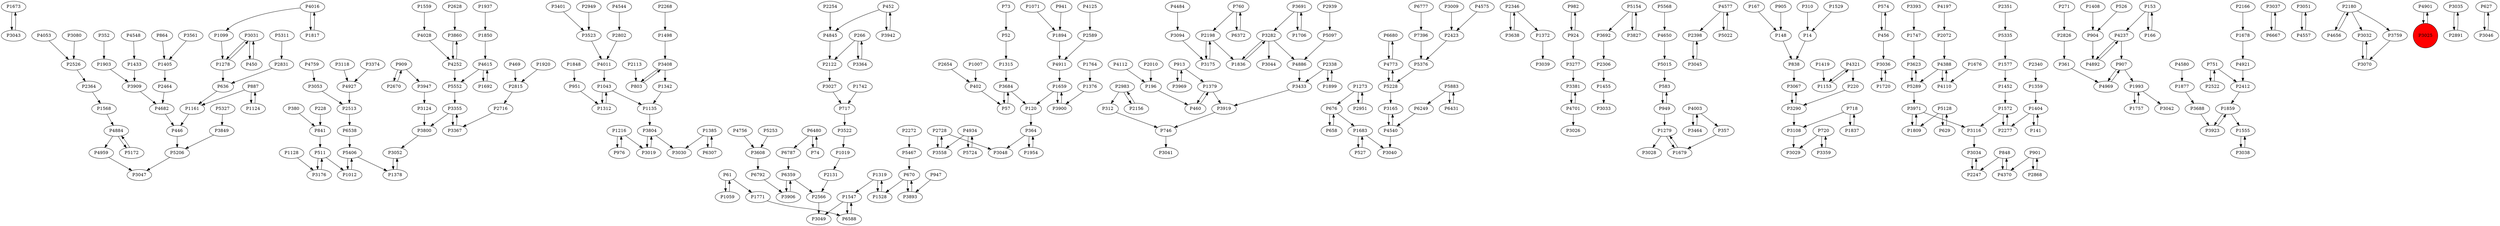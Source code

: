 digraph {
	P1673 -> P3043
	P3031 -> P1278
	P3860 -> P4252
	P1498 -> P3408
	P1319 -> P1547
	P3909 -> P4682
	P2728 -> P3558
	P2983 -> P312
	P1315 -> P3684
	P760 -> P2198
	P1850 -> P4615
	P6680 -> P4773
	P2346 -> P3638
	P982 -> P924
	P3692 -> P2306
	P3282 -> P3044
	P4575 -> P2423
	P5568 -> P4650
	P4577 -> P2398
	P4615 -> P5552
	P1007 -> P402
	P167 -> P148
	P574 -> P456
	P1747 -> P3623
	P3691 -> P3282
	P1848 -> P951
	P3464 -> P4003
	P1216 -> P3019
	P3282 -> P1836
	P4197 -> P2072
	P14 -> P838
	P4884 -> P4959
	P4053 -> P2526
	P6307 -> P1385
	P6372 -> P760
	P1019 -> P2131
	P266 -> P3364
	P5128 -> P1809
	P3900 -> P1659
	P1379 -> P3919
	P905 -> P148
	P3408 -> P1342
	P5289 -> P3623
	P4701 -> P3026
	P364 -> P1954
	P5376 -> P5228
	P2254 -> P4845
	P947 -> P3893
	P841 -> P511
	P1993 -> P1757
	P1216 -> P976
	P3401 -> P3523
	P670 -> P1528
	P3036 -> P1720
	P4237 -> P4892
	P3290 -> P3108
	P1404 -> P141
	P1692 -> P4615
	P1678 -> P4921
	P1937 -> P1850
	P3282 -> P4886
	P1547 -> P6588
	P1278 -> P636
	P1877 -> P3688
	P6431 -> P5883
	P141 -> P1404
	P4125 -> P2589
	P2939 -> P5097
	P446 -> P5206
	P2423 -> P5376
	P2949 -> P3523
	P3043 -> P1673
	P1153 -> P4321
	P4112 -> P196
	P1528 -> P1319
	P361 -> P4969
	P676 -> P658
	P4845 -> P2122
	P1706 -> P3691
	P2346 -> P1372
	P2198 -> P1836
	P74 -> P6480
	P5335 -> P1577
	P2338 -> P3433
	P4540 -> P3040
	P3691 -> P1706
	P380 -> P841
	P4773 -> P6680
	P2306 -> P1455
	P1012 -> P5406
	P4237 -> P907
	P3942 -> P452
	P3923 -> P1859
	P1099 -> P1278
	P1071 -> P1894
	P3045 -> P2398
	P1572 -> P2277
	P3947 -> P3124
	P5467 -> P670
	P4650 -> P5015
	P220 -> P3290
	P1555 -> P3038
	P5311 -> P2831
	P3094 -> P3175
	P3037 -> P6667
	P907 -> P1993
	P1757 -> P1993
	P1764 -> P1376
	P2268 -> P1498
	P352 -> P1903
	P2340 -> P1359
	P1312 -> P1043
	P2628 -> P3860
	P5406 -> P1378
	P909 -> P3947
	P196 -> P460
	P1128 -> P3176
	P949 -> P583
	P148 -> P838
	P6787 -> P6359
	P949 -> P1279
	P718 -> P3108
	P1836 -> P3282
	P3684 -> P120
	P3051 -> P4557
	P3277 -> P3381
	P3688 -> P3923
	P1568 -> P4884
	P6667 -> P3037
	P848 -> P2247
	P357 -> P1679
	P3971 -> P3116
	P901 -> P2868
	P1659 -> P3900
	P1577 -> P1452
	P4884 -> P5172
	P1419 -> P1153
	P2180 -> P4656
	P3175 -> P2198
	P2364 -> P1568
	P452 -> P3942
	P1405 -> P2464
	P4370 -> P848
	P2122 -> P3027
	P1161 -> P446
	P3118 -> P4927
	P3124 -> P3800
	P1676 -> P4110
	P3355 -> P3367
	P469 -> P2815
	P4934 -> P3558
	P583 -> P949
	P1319 -> P1528
	P6359 -> P3906
	P3393 -> P1747
	P2412 -> P1859
	P3608 -> P6792
	P2156 -> P2983
	P924 -> P982
	P5552 -> P3355
	P4388 -> P5289
	P924 -> P3277
	P3893 -> P670
	P4577 -> P5022
	P271 -> P2826
	P5228 -> P4773
	P4110 -> P4388
	P3919 -> P746
	P907 -> P4969
	P1279 -> P3028
	P904 -> P4892
	P1817 -> P4016
	P5327 -> P3849
	P4557 -> P3051
	P5022 -> P4577
	P4388 -> P4110
	P3176 -> P511
	P6359 -> P2566
	P1659 -> P120
	P3804 -> P3030
	P746 -> P3041
	P636 -> P1161
	P2113 -> P803
	P887 -> P1161
	P3638 -> P2346
	P1837 -> P718
	P3053 -> P2513
	P452 -> P4845
	P1043 -> P1312
	P3052 -> P1378
	P676 -> P1683
	P670 -> P3893
	P5015 -> P583
	P5206 -> P3047
	P3108 -> P3029
	P1559 -> P4028
	P3523 -> P4011
	P2072 -> P4388
	P5724 -> P4934
	P5228 -> P3165
	P3684 -> P57
	P5154 -> P3827
	P4901 -> P3025
	P2589 -> P4911
	P4252 -> P5552
	P153 -> P166
	P3359 -> P720
	P2826 -> P361
	P4016 -> P1099
	P1859 -> P1555
	P909 -> P2670
	P3035 -> P2891
	P1547 -> P3049
	P6588 -> P1547
	P5883 -> P6249
	P2010 -> P196
	P4892 -> P4237
	P1679 -> P1279
	P3408 -> P803
	P3032 -> P3070
	P3031 -> P450
	P3367 -> P3355
	P1920 -> P2815
	P4934 -> P5724
	P5097 -> P4886
	P1455 -> P3033
	P838 -> P3067
	P3034 -> P2247
	P2351 -> P5335
	P4701 -> P3381
	P1742 -> P717
	P658 -> P676
	P3969 -> P913
	P4886 -> P3433
	P3080 -> P2526
	P2513 -> P6538
	P3971 -> P1809
	P1379 -> P460
	P717 -> P3522
	P3433 -> P3919
	P61 -> P1771
	P3290 -> P3067
	P3116 -> P3034
	P1059 -> P61
	P864 -> P1405
	P3381 -> P4701
	P4580 -> P1877
	P4911 -> P1659
	P3800 -> P3052
	P1572 -> P3116
	P1359 -> P1404
	P951 -> P1312
	P1859 -> P3923
	P1404 -> P2277
	P720 -> P3359
	P1720 -> P3036
	P2522 -> P751
	P2831 -> P636
	P2728 -> P3048
	P3067 -> P3290
	P402 -> P57
	P629 -> P5128
	P3522 -> P1019
	P6249 -> P4540
	P61 -> P1059
	P5172 -> P4884
	P4921 -> P2412
	P4484 -> P3094
	P4321 -> P220
	P1408 -> P904
	P4016 -> P1817
	P2951 -> P1273
	P6480 -> P74
	P5154 -> P3692
	P4927 -> P2513
	P2198 -> P3175
	P2166 -> P1678
	P4682 -> P446
	P3027 -> P717
	P526 -> P904
	P4548 -> P1433
	P4756 -> P3608
	P7396 -> P5376
	P153 -> P4237
	P511 -> P3176
	P4759 -> P3053
	P3849 -> P5206
	P4773 -> P5228
	P5289 -> P3971
	P3558 -> P2728
	P1771 -> P6588
	P848 -> P4370
	P2277 -> P1572
	P456 -> P574
	P3025 -> P4901
	P312 -> P746
	P527 -> P1683
	P6777 -> P7396
	P1452 -> P1572
	P4028 -> P4252
	P3038 -> P1555
	P2180 -> P3032
	P1385 -> P6307
	P751 -> P2412
	P760 -> P6372
	P1135 -> P3804
	P4003 -> P357
	P3827 -> P5154
	P3561 -> P1405
	P4252 -> P3860
	P1372 -> P3039
	P901 -> P4370
	P751 -> P2522
	P5253 -> P3608
	P2983 -> P2156
	P57 -> P3684
	P3165 -> P4540
	P4615 -> P1692
	P1899 -> P2338
	P1903 -> P3909
	P3906 -> P6359
	P2716 -> P3367
	P228 -> P841
	P2131 -> P2566
	P266 -> P2122
	P627 -> P3046
	P6792 -> P3906
	P913 -> P1379
	P2272 -> P5467
	P511 -> P1012
	P2526 -> P2364
	P3374 -> P4927
	P1279 -> P1679
	P1954 -> P364
	P1683 -> P3040
	P6480 -> P6787
	P52 -> P1315
	P73 -> P52
	P887 -> P1124
	P3009 -> P2423
	P803 -> P3408
	P2670 -> P909
	P1683 -> P527
	P5406 -> P1012
	P1278 -> P3031
	P120 -> P364
	P460 -> P1379
	P3623 -> P5289
	P3355 -> P3800
	P1342 -> P1135
	P1273 -> P2951
	P364 -> P3048
	P3070 -> P3032
	P2802 -> P4011
	P2815 -> P2716
	P5883 -> P6431
	P2180 -> P3759
	P450 -> P3031
	P913 -> P3969
	P3804 -> P3019
	P4321 -> P1153
	P1433 -> P3909
	P2247 -> P3034
	P5128 -> P629
	P976 -> P1216
	P4003 -> P3464
	P2398 -> P3045
	P720 -> P3029
	P1273 -> P676
	P2654 -> P402
	P3759 -> P3070
	P1043 -> P1135
	P166 -> P153
	P2566 -> P3049
	P1894 -> P4911
	P1385 -> P3030
	P1378 -> P3052
	P2338 -> P1899
	P3046 -> P627
	P3019 -> P3804
	P310 -> P14
	P2891 -> P3035
	P4656 -> P2180
	P3364 -> P266
	P1809 -> P3971
	P1529 -> P14
	P1124 -> P887
	P1376 -> P3900
	P2464 -> P4682
	P4011 -> P1043
	P4544 -> P2802
	P2868 -> P901
	P718 -> P1837
	P4959 -> P3047
	P941 -> P1894
	P4540 -> P3165
	P4969 -> P907
	P456 -> P3036
	P1993 -> P3042
	P6538 -> P5406
	P3025 [shape=circle]
	P3025 [style=filled]
	P3025 [fillcolor=red]
}